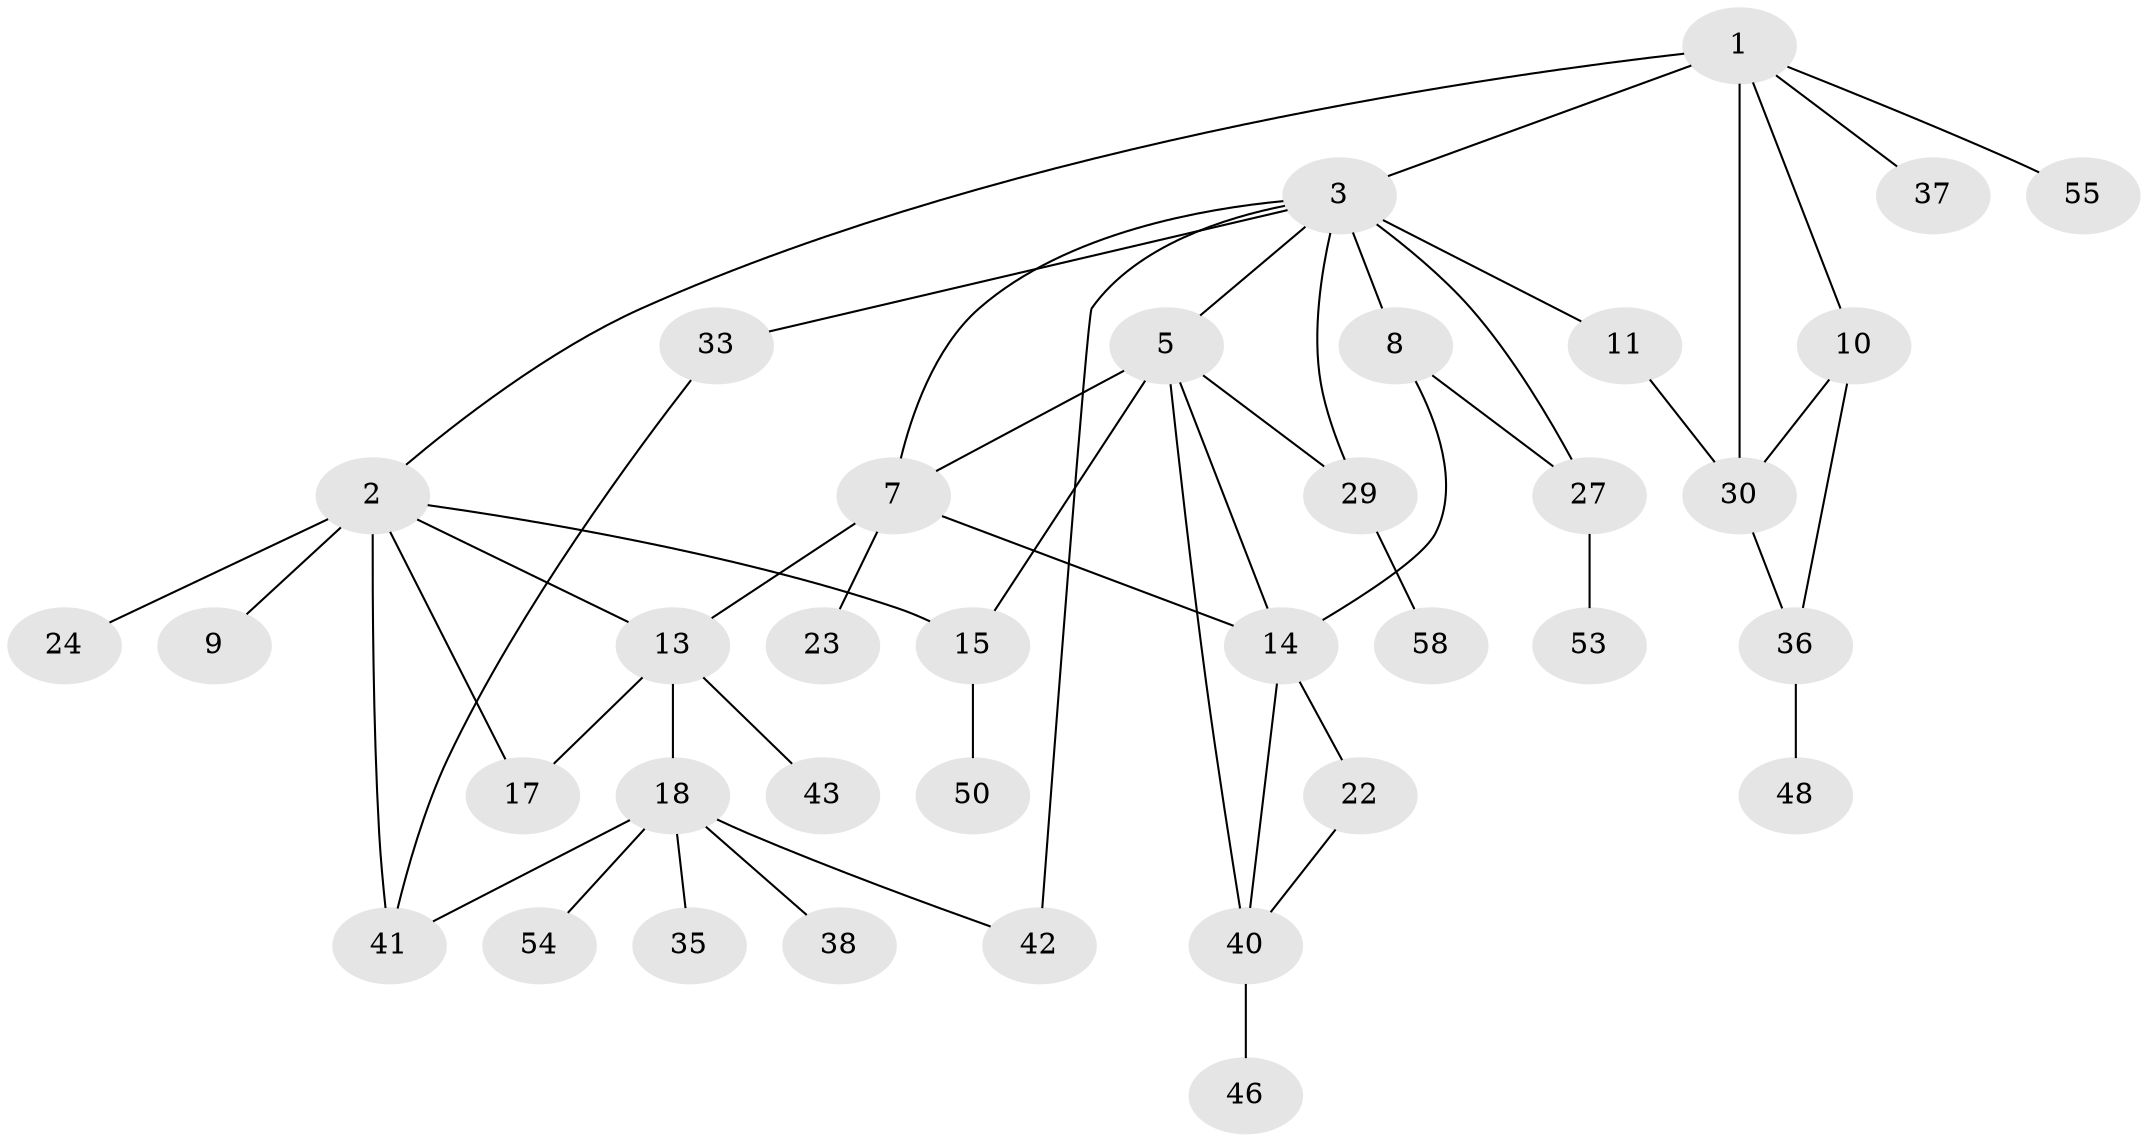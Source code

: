 // Generated by graph-tools (version 1.1) at 2025/23/03/03/25 07:23:31]
// undirected, 36 vertices, 51 edges
graph export_dot {
graph [start="1"]
  node [color=gray90,style=filled];
  1 [super="+6"];
  2 [super="+16"];
  3 [super="+4"];
  5 [super="+49"];
  7 [super="+25"];
  8;
  9 [super="+31"];
  10 [super="+12"];
  11 [super="+28"];
  13 [super="+34"];
  14 [super="+20"];
  15;
  17 [super="+21"];
  18 [super="+19"];
  22 [super="+26"];
  23;
  24 [super="+44"];
  27 [super="+32"];
  29 [super="+39"];
  30 [super="+47"];
  33 [super="+57"];
  35;
  36;
  37;
  38 [super="+52"];
  40 [super="+56"];
  41 [super="+45"];
  42;
  43;
  46;
  48 [super="+51"];
  50;
  53;
  54;
  55;
  58;
  1 -- 2;
  1 -- 3 [weight=2];
  1 -- 10;
  1 -- 37;
  1 -- 55;
  1 -- 30;
  2 -- 9;
  2 -- 15;
  2 -- 17 [weight=2];
  2 -- 24;
  2 -- 41;
  2 -- 13;
  3 -- 5;
  3 -- 7;
  3 -- 8;
  3 -- 27;
  3 -- 33;
  3 -- 42;
  3 -- 11;
  3 -- 29;
  5 -- 29;
  5 -- 14;
  5 -- 15;
  5 -- 40;
  5 -- 7;
  7 -- 13;
  7 -- 23;
  7 -- 14;
  8 -- 14;
  8 -- 27;
  10 -- 36;
  10 -- 30;
  11 -- 30;
  13 -- 18 [weight=2];
  13 -- 43;
  13 -- 17;
  14 -- 22;
  14 -- 40;
  15 -- 50;
  18 -- 54;
  18 -- 35;
  18 -- 38;
  18 -- 41;
  18 -- 42;
  22 -- 40;
  27 -- 53;
  29 -- 58;
  30 -- 36;
  33 -- 41;
  36 -- 48;
  40 -- 46;
}
